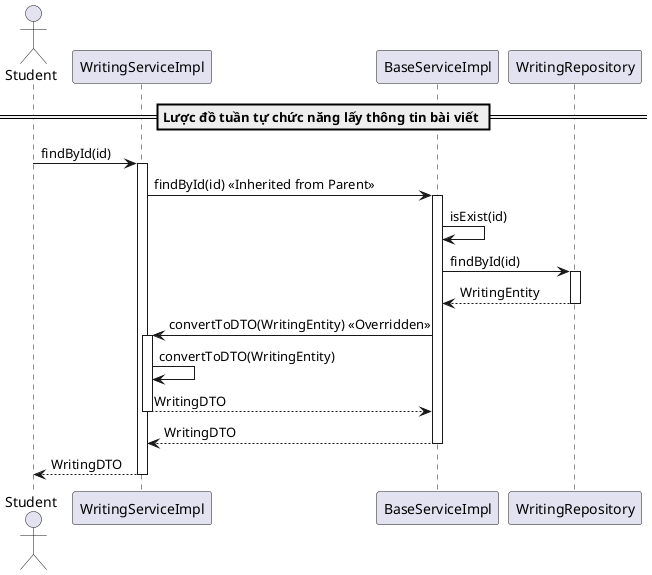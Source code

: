 @startuml findByIdWritingService

actor Student
participant "WritingServiceImpl" as WritingService
participant "BaseServiceImpl" as BaseService
participant "WritingRepository" as Repository

== Lược đồ tuần tự chức năng lấy thông tin bài viết ==
Student -> WritingService: findById(id)
activate WritingService
WritingService -> BaseService: findById(id) << Inherited from Parent >>
activate BaseService
BaseService -> BaseService: isExist(id)
BaseService -> Repository: findById(id)
activate Repository
Repository --> BaseService: WritingEntity
deactivate Repository
BaseService -> WritingService: convertToDTO(WritingEntity) << Overridden >>
activate WritingService
WritingService -> WritingService: convertToDTO(WritingEntity)
WritingService --> BaseService: WritingDTO
deactivate WritingService
BaseService --> WritingService: WritingDTO
deactivate BaseService
WritingService --> Student: WritingDTO
deactivate WritingService

@enduml
